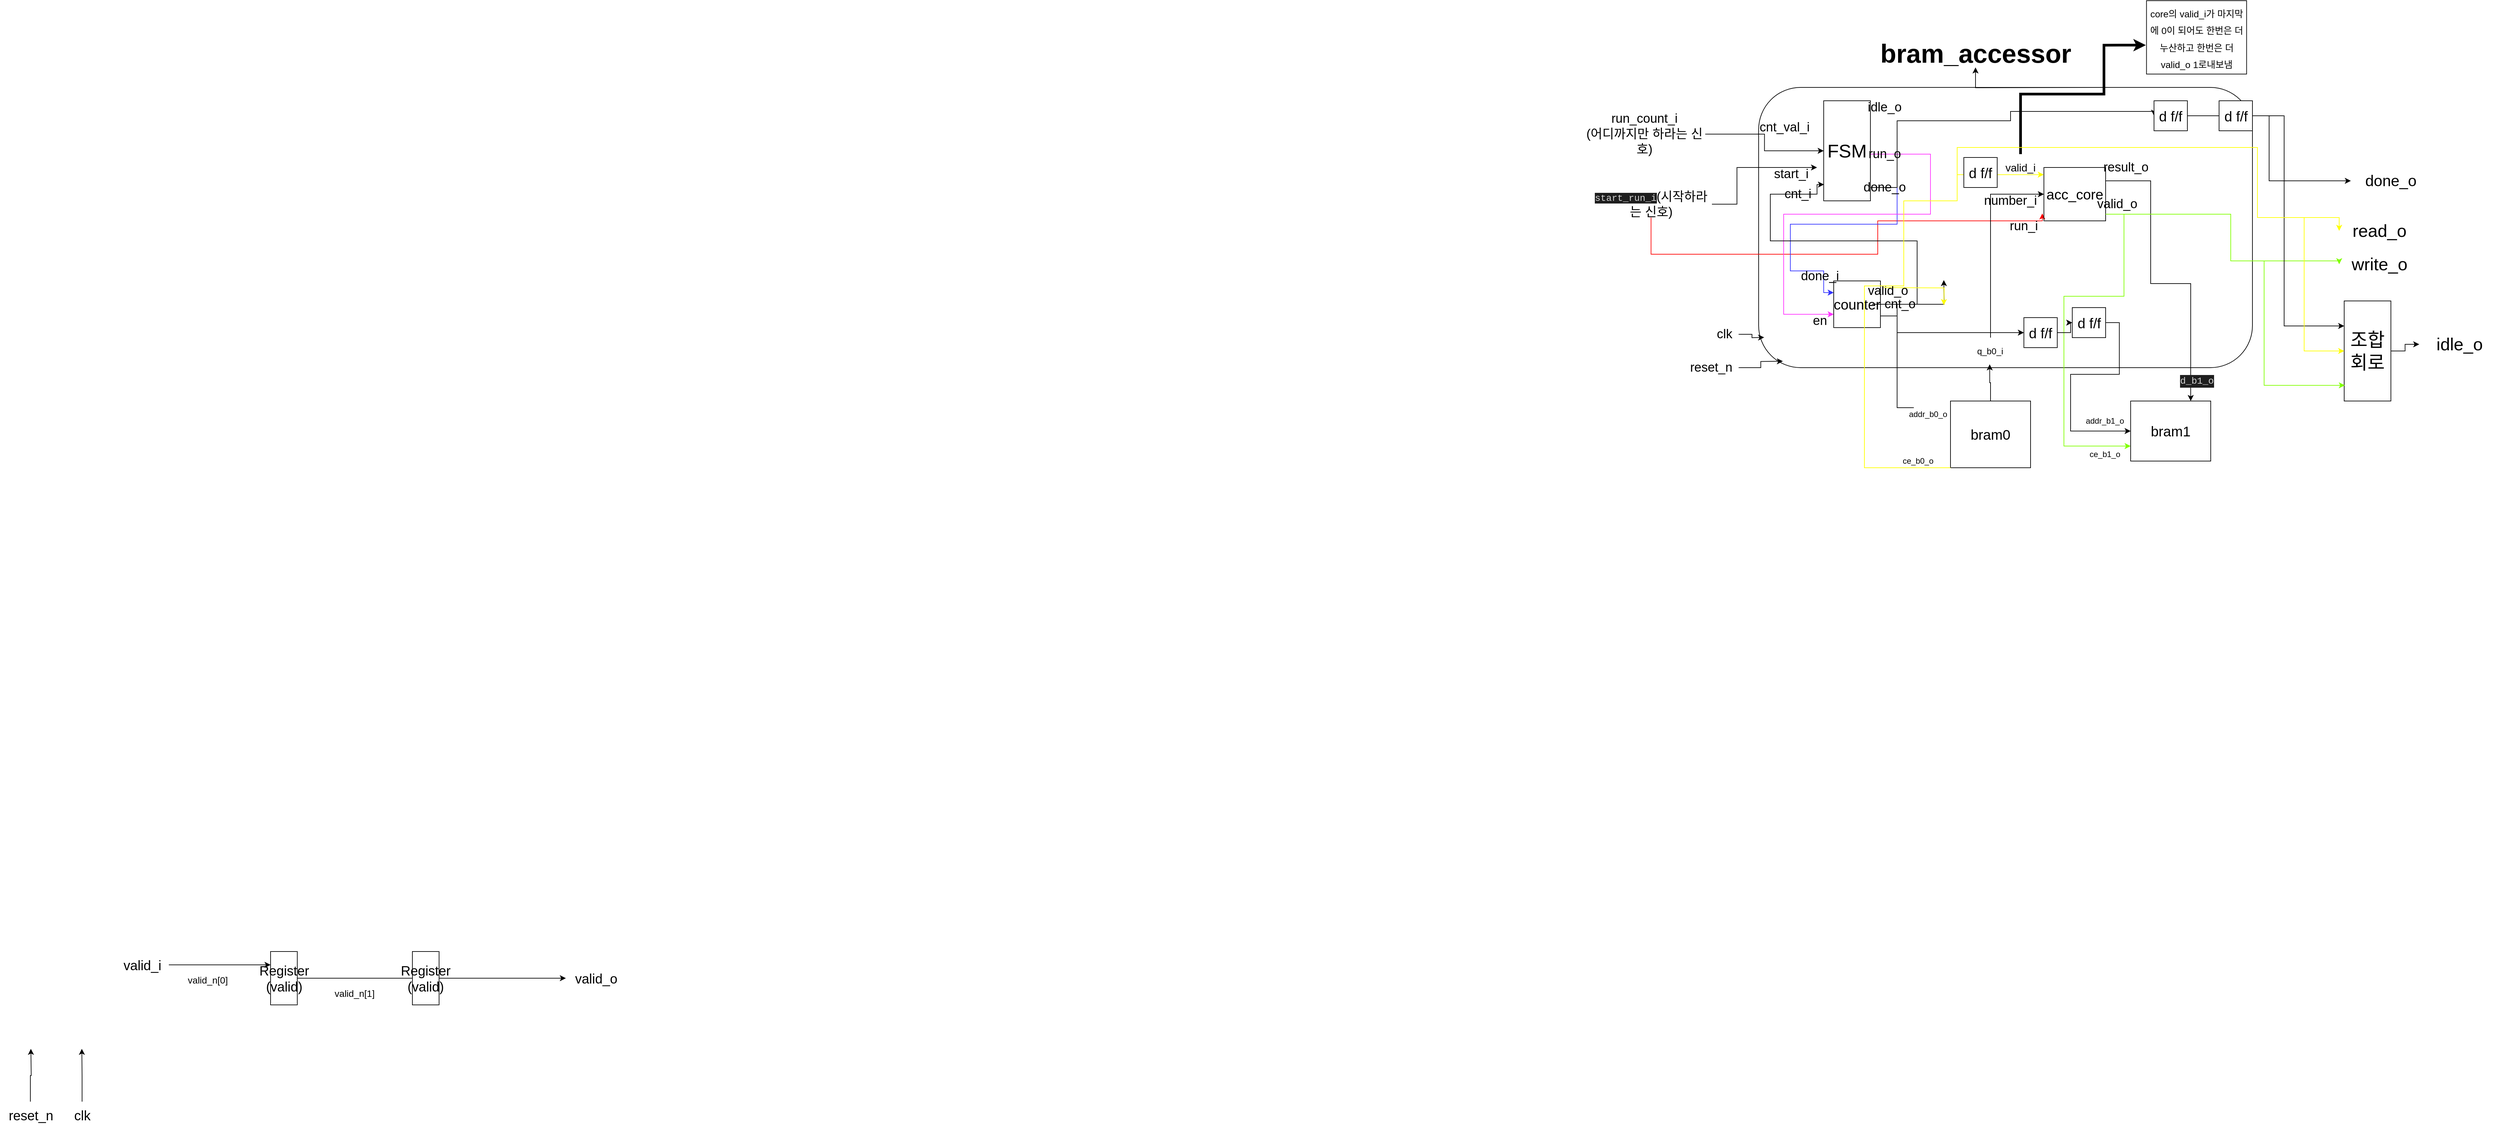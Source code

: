<mxfile version="20.2.7" type="device" pages="2"><diagram id="WZk8Jcch3z1OWZvkNp5Q" name="페이지-1"><mxGraphModel dx="1483" dy="781" grid="1" gridSize="10" guides="1" tooltips="1" connect="1" arrows="1" fold="1" page="0" pageScale="1" pageWidth="1169" pageHeight="1654" math="0" shadow="0"><root><mxCell id="0"/><mxCell id="1" parent="0"/><mxCell id="23MAhH0d0ivxnnn3EZe6-123" style="edgeStyle=orthogonalEdgeStyle;rounded=0;orthogonalLoop=1;jettySize=auto;html=1;fontSize=20;startArrow=none;" parent="1" source="23MAhH0d0ivxnnn3EZe6-148" target="23MAhH0d0ivxnnn3EZe6-133" edge="1"><mxGeometry relative="1" as="geometry"/></mxCell><mxCell id="23MAhH0d0ivxnnn3EZe6-124" value="Register&lt;br style=&quot;font-size: 20px;&quot;&gt;(valid)" style="rounded=0;whiteSpace=wrap;html=1;direction=south;fontSize=20;" parent="1" vertex="1"><mxGeometry x="512.5" y="1675" width="40" height="80" as="geometry"/></mxCell><mxCell id="23MAhH0d0ivxnnn3EZe6-130" style="edgeStyle=orthogonalEdgeStyle;rounded=0;orthogonalLoop=1;jettySize=auto;html=1;entryX=0.25;entryY=1;entryDx=0;entryDy=0;fontSize=14;" parent="1" source="23MAhH0d0ivxnnn3EZe6-132" target="23MAhH0d0ivxnnn3EZe6-124" edge="1"><mxGeometry relative="1" as="geometry"/></mxCell><mxCell id="23MAhH0d0ivxnnn3EZe6-132" value="valid_i" style="text;html=1;align=center;verticalAlign=middle;resizable=0;points=[];autosize=1;strokeColor=none;fillColor=none;fontSize=20;" parent="1" vertex="1"><mxGeometry x="280" y="1675" width="80" height="40" as="geometry"/></mxCell><mxCell id="23MAhH0d0ivxnnn3EZe6-133" value="valid_o" style="text;html=1;align=center;verticalAlign=middle;resizable=0;points=[];autosize=1;strokeColor=none;fillColor=none;fontSize=20;" parent="1" vertex="1"><mxGeometry x="955" y="1695" width="90" height="40" as="geometry"/></mxCell><mxCell id="23MAhH0d0ivxnnn3EZe6-134" style="edgeStyle=orthogonalEdgeStyle;rounded=0;orthogonalLoop=1;jettySize=auto;html=1;entryX=0.218;entryY=1.002;entryDx=0;entryDy=0;entryPerimeter=0;fontSize=20;" parent="1" source="23MAhH0d0ivxnnn3EZe6-135" edge="1"><mxGeometry relative="1" as="geometry"><mxPoint x="229.625" y="1820.82" as="targetPoint"/></mxGeometry></mxCell><mxCell id="23MAhH0d0ivxnnn3EZe6-135" value="clk" style="text;html=1;align=center;verticalAlign=middle;resizable=0;points=[];autosize=1;strokeColor=none;fillColor=none;fontSize=20;" parent="1" vertex="1"><mxGeometry x="205" y="1900" width="50" height="40" as="geometry"/></mxCell><mxCell id="23MAhH0d0ivxnnn3EZe6-136" style="edgeStyle=orthogonalEdgeStyle;rounded=0;orthogonalLoop=1;jettySize=auto;html=1;entryX=0.124;entryY=1.002;entryDx=0;entryDy=0;entryPerimeter=0;fontSize=20;" parent="1" source="23MAhH0d0ivxnnn3EZe6-137" edge="1"><mxGeometry relative="1" as="geometry"><mxPoint x="153.25" y="1820.82" as="targetPoint"/></mxGeometry></mxCell><mxCell id="23MAhH0d0ivxnnn3EZe6-137" value="reset_n" style="text;html=1;align=center;verticalAlign=middle;resizable=0;points=[];autosize=1;strokeColor=none;fillColor=none;fontSize=20;" parent="1" vertex="1"><mxGeometry x="107.5" y="1900" width="90" height="40" as="geometry"/></mxCell><mxCell id="23MAhH0d0ivxnnn3EZe6-142" value="&lt;span style=&quot;font-size: 14px;&quot;&gt;valid_n[1]&lt;/span&gt;" style="text;html=1;align=center;verticalAlign=middle;resizable=0;points=[];autosize=1;strokeColor=none;fillColor=none;fontSize=20;" parent="1" vertex="1"><mxGeometry x="597.5" y="1715" width="80" height="40" as="geometry"/></mxCell><mxCell id="23MAhH0d0ivxnnn3EZe6-143" value="&lt;span style=&quot;font-size: 14px;&quot;&gt;valid_n[0]&lt;/span&gt;" style="text;html=1;align=center;verticalAlign=middle;resizable=0;points=[];autosize=1;strokeColor=none;fillColor=none;fontSize=20;" parent="1" vertex="1"><mxGeometry x="377.5" y="1695" width="80" height="40" as="geometry"/></mxCell><mxCell id="23MAhH0d0ivxnnn3EZe6-148" value="Register&lt;br style=&quot;font-size: 20px;&quot;&gt;(valid)" style="rounded=0;whiteSpace=wrap;html=1;direction=south;fontSize=20;" parent="1" vertex="1"><mxGeometry x="725" y="1675" width="40" height="80" as="geometry"/></mxCell><mxCell id="23MAhH0d0ivxnnn3EZe6-149" value="" style="edgeStyle=orthogonalEdgeStyle;rounded=0;orthogonalLoop=1;jettySize=auto;html=1;fontSize=20;endArrow=none;" parent="1" source="23MAhH0d0ivxnnn3EZe6-124" target="23MAhH0d0ivxnnn3EZe6-148" edge="1"><mxGeometry relative="1" as="geometry"><mxPoint x="552.5" y="1715" as="sourcePoint"/><mxPoint x="1075" y="1715" as="targetPoint"/></mxGeometry></mxCell><mxCell id="GtlIHi7w4MvqBnRYXCnC-5" style="edgeStyle=orthogonalEdgeStyle;rounded=0;orthogonalLoop=1;jettySize=auto;html=1;entryX=0;entryY=0.25;entryDx=0;entryDy=0;fontSize=28;exitX=1;exitY=0.75;exitDx=0;exitDy=0;strokeColor=#3333FF;" parent="1" edge="1"><mxGeometry relative="1" as="geometry"><Array as="points"><mxPoint x="1640" y="520"/><mxPoint x="1680" y="520"/><mxPoint x="1680" y="575"/><mxPoint x="1520" y="575"/><mxPoint x="1520" y="645"/><mxPoint x="1570" y="645"/><mxPoint x="1570" y="678"/></Array><mxPoint x="1640" y="502.5" as="sourcePoint"/></mxGeometry></mxCell><mxCell id="GtlIHi7w4MvqBnRYXCnC-15" style="edgeStyle=orthogonalEdgeStyle;rounded=0;orthogonalLoop=1;jettySize=auto;html=1;fontSize=28;entryX=0.006;entryY=0.837;entryDx=0;entryDy=0;entryPerimeter=0;" parent="1" edge="1"><mxGeometry relative="1" as="geometry"><mxPoint x="1570.42" y="515.55" as="targetPoint"/><Array as="points"><mxPoint x="1710" y="695"/><mxPoint x="1710" y="600"/><mxPoint x="1490" y="600"/><mxPoint x="1490" y="530"/><mxPoint x="1560" y="530"/><mxPoint x="1560" y="516"/></Array></mxGeometry></mxCell><mxCell id="112RFMuJrkaV6e6cIji1-100" value="" style="rounded=1;whiteSpace=wrap;html=1;" parent="1" vertex="1"><mxGeometry x="2742.5" y="380" width="740" height="420" as="geometry"/></mxCell><mxCell id="112RFMuJrkaV6e6cIji1-101" value="&lt;font size=&quot;1&quot; style=&quot;&quot;&gt;&lt;b style=&quot;font-size: 39px;&quot;&gt;bram_accessor&lt;/b&gt;&lt;/font&gt;" style="rounded=0;whiteSpace=wrap;html=1;labelBackgroundColor=none;fillColor=none;strokeColor=none;" parent="1" vertex="1"><mxGeometry x="2932.5" y="310" width="270" height="40" as="geometry"/></mxCell><mxCell id="112RFMuJrkaV6e6cIji1-102" style="edgeStyle=orthogonalEdgeStyle;rounded=0;orthogonalLoop=1;jettySize=auto;html=1;entryX=0;entryY=0.5;entryDx=0;entryDy=0;fontSize=28;" parent="1" source="112RFMuJrkaV6e6cIji1-103" target="112RFMuJrkaV6e6cIji1-115" edge="1"><mxGeometry relative="1" as="geometry"/></mxCell><mxCell id="112RFMuJrkaV6e6cIji1-103" value="&lt;font style=&quot;font-size: 19px;&quot;&gt;run_count_i&lt;br&gt;(어디까지만 하라는 신호)&lt;br&gt;&lt;/font&gt;" style="rounded=0;whiteSpace=wrap;html=1;labelBackgroundColor=none;fillColor=none;strokeColor=none;" parent="1" vertex="1"><mxGeometry x="2480" y="430" width="182.5" height="40" as="geometry"/></mxCell><mxCell id="112RFMuJrkaV6e6cIji1-104" style="edgeStyle=orthogonalEdgeStyle;rounded=0;orthogonalLoop=1;jettySize=auto;html=1;fontSize=28;" parent="1" source="112RFMuJrkaV6e6cIji1-106" edge="1"><mxGeometry relative="1" as="geometry"><mxPoint x="2830" y="500" as="targetPoint"/><Array as="points"><mxPoint x="2710" y="555"/><mxPoint x="2710" y="500"/></Array></mxGeometry></mxCell><mxCell id="112RFMuJrkaV6e6cIji1-105" style="edgeStyle=orthogonalEdgeStyle;rounded=0;orthogonalLoop=1;jettySize=auto;html=1;fontSize=14;entryX=-0.026;entryY=0.861;entryDx=0;entryDy=0;entryPerimeter=0;strokeColor=#FF0000;" parent="1" source="112RFMuJrkaV6e6cIji1-106" target="112RFMuJrkaV6e6cIji1-126" edge="1"><mxGeometry relative="1" as="geometry"><mxPoint x="2660" y="670" as="targetPoint"/><Array as="points"><mxPoint x="2581" y="630"/><mxPoint x="2921" y="630"/><mxPoint x="2921" y="580"/><mxPoint x="3168" y="580"/></Array></mxGeometry></mxCell><mxCell id="112RFMuJrkaV6e6cIji1-106" value="&lt;font style=&quot;font-size: 19px;&quot;&gt;&lt;span style=&quot;background-color: rgb(30, 30, 30); color: rgb(212, 212, 212); font-family: Consolas, &amp;quot;Courier New&amp;quot;, monospace; font-size: 14px;&quot;&gt;start_run_i&lt;/span&gt;(시작하라는 신호)&lt;br&gt;&lt;/font&gt;" style="rounded=0;whiteSpace=wrap;html=1;labelBackgroundColor=none;fillColor=none;strokeColor=none;" parent="1" vertex="1"><mxGeometry x="2490" y="535" width="182.5" height="40" as="geometry"/></mxCell><mxCell id="112RFMuJrkaV6e6cIji1-107" style="edgeStyle=orthogonalEdgeStyle;rounded=0;orthogonalLoop=1;jettySize=auto;html=1;entryX=0.001;entryY=0.892;entryDx=0;entryDy=0;entryPerimeter=0;fontSize=15;" parent="1" source="112RFMuJrkaV6e6cIji1-108" edge="1"><mxGeometry relative="1" as="geometry"><mxPoint x="2750.74" y="754.64" as="targetPoint"/></mxGeometry></mxCell><mxCell id="112RFMuJrkaV6e6cIji1-108" value="&lt;font style=&quot;font-size: 19px;&quot;&gt;clk&lt;br&gt;&lt;/font&gt;" style="rounded=0;whiteSpace=wrap;html=1;labelBackgroundColor=none;fillColor=none;strokeColor=none;" parent="1" vertex="1"><mxGeometry x="2670" y="730" width="42.5" height="40" as="geometry"/></mxCell><mxCell id="112RFMuJrkaV6e6cIji1-109" style="edgeStyle=orthogonalEdgeStyle;rounded=0;orthogonalLoop=1;jettySize=auto;html=1;entryX=0.039;entryY=0.977;entryDx=0;entryDy=0;entryPerimeter=0;fontSize=15;" parent="1" source="112RFMuJrkaV6e6cIji1-110" edge="1"><mxGeometry relative="1" as="geometry"><mxPoint x="2778.86" y="790.34" as="targetPoint"/></mxGeometry></mxCell><mxCell id="112RFMuJrkaV6e6cIji1-110" value="&lt;font style=&quot;font-size: 19px;&quot;&gt;reset_n&lt;br&gt;&lt;/font&gt;" style="rounded=0;whiteSpace=wrap;html=1;labelBackgroundColor=none;fillColor=none;strokeColor=none;" parent="1" vertex="1"><mxGeometry x="2630" y="780" width="82.5" height="40" as="geometry"/></mxCell><mxCell id="112RFMuJrkaV6e6cIji1-111" style="edgeStyle=orthogonalEdgeStyle;rounded=0;orthogonalLoop=1;jettySize=auto;html=1;entryX=0;entryY=0.25;entryDx=0;entryDy=0;fontSize=28;exitX=1;exitY=0.75;exitDx=0;exitDy=0;strokeColor=#3333FF;" parent="1" source="112RFMuJrkaV6e6cIji1-115" target="112RFMuJrkaV6e6cIji1-119" edge="1"><mxGeometry relative="1" as="geometry"><Array as="points"><mxPoint x="2910" y="530"/><mxPoint x="2950" y="530"/><mxPoint x="2950" y="585"/><mxPoint x="2790" y="585"/><mxPoint x="2790" y="655"/><mxPoint x="2840" y="655"/><mxPoint x="2840" y="688"/></Array></mxGeometry></mxCell><mxCell id="112RFMuJrkaV6e6cIji1-112" style="edgeStyle=orthogonalEdgeStyle;rounded=0;orthogonalLoop=1;jettySize=auto;html=1;entryX=1;entryY=0.25;entryDx=0;entryDy=0;fontSize=28;exitX=0;exitY=0.5;exitDx=0;exitDy=0;strokeColor=#FF33FF;" parent="1" source="112RFMuJrkaV6e6cIji1-133" target="112RFMuJrkaV6e6cIji1-149" edge="1"><mxGeometry relative="1" as="geometry"><Array as="points"><mxPoint x="3000" y="480"/><mxPoint x="3000" y="570"/><mxPoint x="2780" y="570"/><mxPoint x="2780" y="720"/></Array></mxGeometry></mxCell><mxCell id="112RFMuJrkaV6e6cIji1-113" style="edgeStyle=orthogonalEdgeStyle;rounded=0;orthogonalLoop=1;jettySize=auto;html=1;entryX=-0.002;entryY=0.134;entryDx=0;entryDy=0;fontSize=14;strokeColor=#FFFF00;entryPerimeter=0;exitX=0;exitY=0.25;exitDx=0;exitDy=0;startArrow=none;" parent="1" source="112RFMuJrkaV6e6cIji1-172" target="112RFMuJrkaV6e6cIji1-126" edge="1"><mxGeometry relative="1" as="geometry"><Array as="points"><mxPoint x="2960" y="678"/><mxPoint x="2960" y="550"/><mxPoint x="3040" y="550"/><mxPoint x="3040" y="511"/></Array></mxGeometry></mxCell><mxCell id="112RFMuJrkaV6e6cIji1-115" value="&lt;font style=&quot;font-size: 28px;&quot;&gt;FSM&lt;/font&gt;" style="rounded=0;whiteSpace=wrap;html=1;" parent="1" vertex="1"><mxGeometry x="2840" y="400" width="70" height="150" as="geometry"/></mxCell><mxCell id="112RFMuJrkaV6e6cIji1-116" style="edgeStyle=orthogonalEdgeStyle;rounded=0;orthogonalLoop=1;jettySize=auto;html=1;fontSize=28;entryX=0.006;entryY=0.837;entryDx=0;entryDy=0;entryPerimeter=0;" parent="1" source="112RFMuJrkaV6e6cIji1-119" target="112RFMuJrkaV6e6cIji1-115" edge="1"><mxGeometry relative="1" as="geometry"><mxPoint x="2860" y="550" as="targetPoint"/><Array as="points"><mxPoint x="2980" y="705"/><mxPoint x="2980" y="610"/><mxPoint x="2760" y="610"/><mxPoint x="2760" y="540"/><mxPoint x="2830" y="540"/><mxPoint x="2830" y="526"/></Array></mxGeometry></mxCell><mxCell id="112RFMuJrkaV6e6cIji1-117" style="edgeStyle=orthogonalEdgeStyle;rounded=0;orthogonalLoop=1;jettySize=auto;html=1;entryX=0;entryY=0.25;entryDx=0;entryDy=0;fontSize=28;" parent="1" source="112RFMuJrkaV6e6cIji1-119" edge="1"><mxGeometry relative="1" as="geometry"><mxPoint x="3020" y="668.75" as="targetPoint"/></mxGeometry></mxCell><mxCell id="112RFMuJrkaV6e6cIji1-118" style="edgeStyle=orthogonalEdgeStyle;rounded=0;orthogonalLoop=1;jettySize=auto;html=1;entryX=0;entryY=0.5;entryDx=0;entryDy=0;fontSize=14;strokeColor=#000000;startArrow=none;exitX=1;exitY=0.75;exitDx=0;exitDy=0;" parent="1" source="112RFMuJrkaV6e6cIji1-119" target="-jPhKWUTMRAbTiZ31Kvd-1" edge="1"><mxGeometry relative="1" as="geometry"><Array as="points"><mxPoint x="2925" y="705"/><mxPoint x="2950" y="705"/><mxPoint x="2950" y="748"/></Array></mxGeometry></mxCell><mxCell id="112RFMuJrkaV6e6cIji1-119" value="counter" style="rounded=0;whiteSpace=wrap;html=1;labelBackgroundColor=none;fontSize=21;fillColor=none;" parent="1" vertex="1"><mxGeometry x="2855" y="670" width="70" height="70" as="geometry"/></mxCell><mxCell id="112RFMuJrkaV6e6cIji1-124" style="edgeStyle=orthogonalEdgeStyle;rounded=0;orthogonalLoop=1;jettySize=auto;html=1;entryX=0;entryY=0.75;entryDx=0;entryDy=0;fontSize=14;strokeColor=#80FF00;" parent="1" source="112RFMuJrkaV6e6cIji1-126" target="112RFMuJrkaV6e6cIji1-144" edge="1"><mxGeometry relative="1" as="geometry"><Array as="points"><mxPoint x="3290" y="570"/><mxPoint x="3290" y="693"/><mxPoint x="3200" y="693"/><mxPoint x="3200" y="917"/></Array><mxPoint x="3300" y="692.5" as="targetPoint"/></mxGeometry></mxCell><mxCell id="112RFMuJrkaV6e6cIji1-125" style="edgeStyle=orthogonalEdgeStyle;rounded=0;orthogonalLoop=1;jettySize=auto;html=1;entryX=0.75;entryY=0;entryDx=0;entryDy=0;fontSize=14;strokeColor=#000000;exitX=1;exitY=0.25;exitDx=0;exitDy=0;" parent="1" source="112RFMuJrkaV6e6cIji1-126" target="112RFMuJrkaV6e6cIji1-144" edge="1"><mxGeometry relative="1" as="geometry"><mxPoint x="3300" y="673.75" as="targetPoint"/><Array as="points"><mxPoint x="3330" y="520"/><mxPoint x="3330" y="674"/><mxPoint x="3390" y="674"/></Array></mxGeometry></mxCell><mxCell id="112RFMuJrkaV6e6cIji1-126" value="acc_core" style="rounded=0;whiteSpace=wrap;html=1;labelBackgroundColor=none;fontSize=21;fillColor=none;" parent="1" vertex="1"><mxGeometry x="3170" y="500" width="92.5" height="80" as="geometry"/></mxCell><mxCell id="112RFMuJrkaV6e6cIji1-130" value="&lt;font style=&quot;font-size: 19px;&quot;&gt;start_i&lt;br&gt;&lt;/font&gt;" style="rounded=0;whiteSpace=wrap;html=1;labelBackgroundColor=none;fillColor=none;strokeColor=none;" parent="1" vertex="1"><mxGeometry x="2770" y="490" width="42.5" height="40" as="geometry"/></mxCell><mxCell id="112RFMuJrkaV6e6cIji1-131" value="&lt;font style=&quot;font-size: 19px;&quot;&gt;cnt_val_i&lt;br&gt;&lt;/font&gt;" style="rounded=0;whiteSpace=wrap;html=1;labelBackgroundColor=none;fillColor=none;strokeColor=none;" parent="1" vertex="1"><mxGeometry x="2760" y="420" width="42.5" height="40" as="geometry"/></mxCell><mxCell id="112RFMuJrkaV6e6cIji1-132" style="edgeStyle=orthogonalEdgeStyle;rounded=0;orthogonalLoop=1;jettySize=auto;html=1;entryX=0;entryY=0.75;entryDx=0;entryDy=0;fontSize=28;strokeColor=#FFFF00;" parent="1" edge="1"><mxGeometry relative="1" as="geometry"><mxPoint x="2930" y="680" as="sourcePoint"/><mxPoint x="3020" y="706.25" as="targetPoint"/></mxGeometry></mxCell><mxCell id="112RFMuJrkaV6e6cIji1-133" value="&lt;font style=&quot;font-size: 19px;&quot;&gt;run_o&lt;br&gt;&lt;/font&gt;" style="rounded=0;whiteSpace=wrap;html=1;labelBackgroundColor=none;fillColor=none;strokeColor=none;" parent="1" vertex="1"><mxGeometry x="2910" y="460" width="42.5" height="40" as="geometry"/></mxCell><mxCell id="112RFMuJrkaV6e6cIji1-134" value="&lt;font style=&quot;font-size: 19px;&quot;&gt;done_o&lt;br&gt;&lt;/font&gt;" style="rounded=0;whiteSpace=wrap;html=1;labelBackgroundColor=none;fillColor=none;strokeColor=none;" parent="1" vertex="1"><mxGeometry x="2910" y="510" width="42.5" height="40" as="geometry"/></mxCell><mxCell id="112RFMuJrkaV6e6cIji1-135" value="&lt;font style=&quot;font-size: 19px;&quot;&gt;idle_o&lt;br&gt;&lt;/font&gt;" style="rounded=0;whiteSpace=wrap;html=1;labelBackgroundColor=none;fillColor=none;strokeColor=none;" parent="1" vertex="1"><mxGeometry x="2910" y="390" width="42.5" height="40" as="geometry"/></mxCell><mxCell id="112RFMuJrkaV6e6cIji1-136" value="&lt;font style=&quot;font-size: 19px;&quot;&gt;done_i&lt;br&gt;&lt;/font&gt;" style="rounded=0;whiteSpace=wrap;html=1;labelBackgroundColor=none;fillColor=none;strokeColor=none;" parent="1" vertex="1"><mxGeometry x="2812.5" y="642.5" width="42.5" height="40" as="geometry"/></mxCell><mxCell id="112RFMuJrkaV6e6cIji1-138" value="&lt;font style=&quot;font-size: 19px;&quot;&gt;cnt_i&lt;br&gt;&lt;/font&gt;" style="rounded=0;whiteSpace=wrap;html=1;labelBackgroundColor=none;fillColor=none;strokeColor=none;" parent="1" vertex="1"><mxGeometry x="2780" y="520" width="42.5" height="40" as="geometry"/></mxCell><mxCell id="-jPhKWUTMRAbTiZ31Kvd-34" style="edgeStyle=orthogonalEdgeStyle;rounded=0;orthogonalLoop=1;jettySize=auto;html=1;entryX=0.5;entryY=1;entryDx=0;entryDy=0;fontSize=14;strokeWidth=1;" edge="1" parent="1" source="112RFMuJrkaV6e6cIji1-141" target="112RFMuJrkaV6e6cIji1-159"><mxGeometry relative="1" as="geometry"/></mxCell><mxCell id="112RFMuJrkaV6e6cIji1-141" value="bram0" style="rounded=0;whiteSpace=wrap;html=1;labelBackgroundColor=none;fontSize=21;fillColor=none;" parent="1" vertex="1"><mxGeometry x="3030" y="850" width="120" height="100" as="geometry"/></mxCell><mxCell id="112RFMuJrkaV6e6cIji1-144" value="bram1" style="rounded=0;whiteSpace=wrap;html=1;labelBackgroundColor=none;fontSize=21;fillColor=none;" parent="1" vertex="1"><mxGeometry x="3300" y="850" width="120" height="90" as="geometry"/></mxCell><mxCell id="112RFMuJrkaV6e6cIji1-149" value="&lt;font style=&quot;font-size: 19px;&quot;&gt;en&lt;br&gt;&lt;/font&gt;" style="rounded=0;whiteSpace=wrap;html=1;labelBackgroundColor=none;fillColor=none;strokeColor=none;" parent="1" vertex="1"><mxGeometry x="2812.5" y="710" width="42.5" height="40" as="geometry"/></mxCell><mxCell id="112RFMuJrkaV6e6cIji1-156" value="&lt;font style=&quot;font-size: 19px;&quot;&gt;number_i&lt;br&gt;&lt;/font&gt;" style="rounded=0;whiteSpace=wrap;html=1;labelBackgroundColor=none;fillColor=none;strokeColor=none;" parent="1" vertex="1"><mxGeometry x="3110" y="530" width="20" height="40" as="geometry"/></mxCell><mxCell id="112RFMuJrkaV6e6cIji1-157" value="&lt;font style=&quot;font-size: 19px;&quot;&gt;run_i&lt;br&gt;&lt;/font&gt;" style="rounded=0;whiteSpace=wrap;html=1;labelBackgroundColor=none;fillColor=none;strokeColor=none;" parent="1" vertex="1"><mxGeometry x="3130" y="567.5" width="20" height="40" as="geometry"/></mxCell><mxCell id="-jPhKWUTMRAbTiZ31Kvd-32" style="edgeStyle=orthogonalEdgeStyle;rounded=0;orthogonalLoop=1;jettySize=auto;html=1;fontSize=16;strokeWidth=4;entryX=-0.007;entryY=0.606;entryDx=0;entryDy=0;entryPerimeter=0;" edge="1" parent="1" source="112RFMuJrkaV6e6cIji1-158" target="-jPhKWUTMRAbTiZ31Kvd-33"><mxGeometry relative="1" as="geometry"><mxPoint x="3270" y="320" as="targetPoint"/><Array as="points"><mxPoint x="3135" y="390"/><mxPoint x="3260" y="390"/><mxPoint x="3260" y="317"/></Array></mxGeometry></mxCell><mxCell id="112RFMuJrkaV6e6cIji1-158" value="&lt;font style=&quot;&quot;&gt;&lt;font style=&quot;font-size: 16px;&quot;&gt;valid_i&lt;/font&gt;&lt;br&gt;&lt;/font&gt;" style="rounded=0;whiteSpace=wrap;html=1;labelBackgroundColor=none;fillColor=none;strokeColor=none;" parent="1" vertex="1"><mxGeometry x="3125" y="480" width="20" height="40" as="geometry"/></mxCell><mxCell id="112RFMuJrkaV6e6cIji1-160" value="&lt;font style=&quot;font-size: 19px;&quot;&gt;valid_o&lt;br&gt;&lt;/font&gt;" style="rounded=0;whiteSpace=wrap;html=1;labelBackgroundColor=none;fillColor=none;strokeColor=none;" parent="1" vertex="1"><mxGeometry x="3270" y="535" width="20" height="40" as="geometry"/></mxCell><mxCell id="112RFMuJrkaV6e6cIji1-161" value="&lt;font style=&quot;font-size: 19px;&quot;&gt;result_o&lt;br&gt;&lt;/font&gt;" style="rounded=0;whiteSpace=wrap;html=1;labelBackgroundColor=none;fillColor=none;strokeColor=none;" parent="1" vertex="1"><mxGeometry x="3282.5" y="480" width="20" height="40" as="geometry"/></mxCell><mxCell id="-jPhKWUTMRAbTiZ31Kvd-11" style="edgeStyle=orthogonalEdgeStyle;rounded=0;orthogonalLoop=1;jettySize=auto;html=1;entryX=0;entryY=0.5;entryDx=0;entryDy=0;" edge="1" parent="1" source="112RFMuJrkaV6e6cIji1-163" target="112RFMuJrkaV6e6cIji1-144"><mxGeometry relative="1" as="geometry"><Array as="points"><mxPoint x="3283" y="733"/><mxPoint x="3283" y="810"/><mxPoint x="3210" y="810"/><mxPoint x="3210" y="895"/></Array></mxGeometry></mxCell><mxCell id="112RFMuJrkaV6e6cIji1-163" value="d f/f" style="rounded=0;whiteSpace=wrap;html=1;labelBackgroundColor=none;fontSize=21;fillColor=none;" parent="1" vertex="1"><mxGeometry x="3212.5" y="710" width="50" height="45" as="geometry"/></mxCell><mxCell id="112RFMuJrkaV6e6cIji1-167" value="&lt;font style=&quot;font-size: 26px;&quot;&gt;write_o&lt;/font&gt;" style="rounded=0;whiteSpace=wrap;html=1;labelBackgroundColor=none;fontSize=13;fillColor=none;strokeColor=none;" parent="1" vertex="1"><mxGeometry x="3612.5" y="615" width="120" height="60" as="geometry"/></mxCell><mxCell id="112RFMuJrkaV6e6cIji1-172" value="&lt;font style=&quot;font-size: 19px;&quot;&gt;valid_o&lt;br&gt;&lt;/font&gt;" style="rounded=0;whiteSpace=wrap;html=1;labelBackgroundColor=none;fillColor=none;strokeColor=none;" parent="1" vertex="1"><mxGeometry x="2921.25" y="670" width="31.25" height="30" as="geometry"/></mxCell><mxCell id="112RFMuJrkaV6e6cIji1-173" value="&lt;font style=&quot;&quot;&gt;&lt;font style=&quot;font-size: 12px;&quot;&gt;addr_b1_o&lt;/font&gt;&lt;br&gt;&lt;/font&gt;" style="rounded=0;whiteSpace=wrap;html=1;labelBackgroundColor=none;fillColor=none;strokeColor=none;" parent="1" vertex="1"><mxGeometry x="3240" y="860" width="42.5" height="40" as="geometry"/></mxCell><mxCell id="112RFMuJrkaV6e6cIji1-174" value="&lt;font style=&quot;&quot;&gt;&lt;font style=&quot;font-size: 12px;&quot;&gt;ce_b1_o&lt;/font&gt;&lt;br&gt;&lt;/font&gt;" style="rounded=0;whiteSpace=wrap;html=1;labelBackgroundColor=none;fillColor=none;strokeColor=none;" parent="1" vertex="1"><mxGeometry x="3240" y="910" width="42.5" height="40" as="geometry"/></mxCell><mxCell id="112RFMuJrkaV6e6cIji1-175" value="&lt;font style=&quot;font-size: 19px;&quot;&gt;&lt;div style=&quot;color: rgb(212, 212, 212); background-color: rgb(30, 30, 30); font-family: Consolas, &amp;quot;Courier New&amp;quot;, monospace; font-size: 14px; line-height: 19px;&quot;&gt;d_b1_o&lt;/div&gt;&lt;/font&gt;" style="rounded=0;whiteSpace=wrap;html=1;labelBackgroundColor=none;fillColor=none;strokeColor=none;" parent="1" vertex="1"><mxGeometry x="3377.5" y="800" width="42.5" height="40" as="geometry"/></mxCell><mxCell id="112RFMuJrkaV6e6cIji1-176" value="&lt;span style=&quot;font-size: 26px;&quot;&gt;read_o&lt;/span&gt;" style="rounded=0;whiteSpace=wrap;html=1;labelBackgroundColor=none;fontSize=13;fillColor=none;strokeColor=none;" parent="1" vertex="1"><mxGeometry x="3612.5" y="565" width="120" height="60" as="geometry"/></mxCell><mxCell id="112RFMuJrkaV6e6cIji1-180" style="edgeStyle=orthogonalEdgeStyle;rounded=0;orthogonalLoop=1;jettySize=auto;html=1;entryX=0;entryY=0.5;entryDx=0;entryDy=0;fontSize=14;strokeColor=#FFFF00;exitX=0;exitY=0.25;exitDx=0;exitDy=0;startArrow=none;" parent="1" source="112RFMuJrkaV6e6cIji1-172" target="112RFMuJrkaV6e6cIji1-176" edge="1"><mxGeometry relative="1" as="geometry"><Array as="points"><mxPoint x="2960" y="678"/><mxPoint x="2960" y="550"/><mxPoint x="3040" y="550"/><mxPoint x="3040" y="470"/><mxPoint x="3490" y="470"/><mxPoint x="3490" y="575"/><mxPoint x="3613" y="575"/></Array></mxGeometry></mxCell><mxCell id="112RFMuJrkaV6e6cIji1-181" style="edgeStyle=orthogonalEdgeStyle;rounded=0;orthogonalLoop=1;jettySize=auto;html=1;entryX=0;entryY=0.5;entryDx=0;entryDy=0;fontSize=14;strokeColor=#80FF00;" parent="1" source="112RFMuJrkaV6e6cIji1-126" target="112RFMuJrkaV6e6cIji1-167" edge="1"><mxGeometry relative="1" as="geometry"><Array as="points"><mxPoint x="3450" y="570"/><mxPoint x="3450" y="640"/><mxPoint x="3613" y="640"/></Array></mxGeometry></mxCell><mxCell id="112RFMuJrkaV6e6cIji1-182" value="&lt;font style=&quot;font-size: 26px;&quot;&gt;idle_o&lt;/font&gt;" style="rounded=0;whiteSpace=wrap;html=1;labelBackgroundColor=none;fontSize=13;fillColor=none;strokeColor=none;" parent="1" vertex="1"><mxGeometry x="3732.5" y="735" width="120" height="60" as="geometry"/></mxCell><mxCell id="112RFMuJrkaV6e6cIji1-184" value="&lt;font style=&quot;font-size: 23px;&quot;&gt;done_o&lt;/font&gt;" style="rounded=0;whiteSpace=wrap;html=1;labelBackgroundColor=none;fontSize=13;fillColor=none;strokeColor=none;" parent="1" vertex="1"><mxGeometry x="3630" y="490" width="120" height="60" as="geometry"/></mxCell><mxCell id="112RFMuJrkaV6e6cIji1-185" style="edgeStyle=orthogonalEdgeStyle;rounded=0;orthogonalLoop=1;jettySize=auto;html=1;entryX=0;entryY=0.5;entryDx=0;entryDy=0;fontSize=14;strokeColor=#000000;exitX=1;exitY=0.5;exitDx=0;exitDy=0;" parent="1" source="-jPhKWUTMRAbTiZ31Kvd-22" target="112RFMuJrkaV6e6cIji1-184" edge="1"><mxGeometry relative="1" as="geometry"><mxPoint x="3459.8" y="423.61" as="sourcePoint"/></mxGeometry></mxCell><mxCell id="112RFMuJrkaV6e6cIji1-192" style="edgeStyle=orthogonalEdgeStyle;rounded=0;orthogonalLoop=1;jettySize=auto;html=1;entryX=0;entryY=0.5;entryDx=0;entryDy=0;fontSize=28;exitX=1;exitY=0.75;exitDx=0;exitDy=0;" parent="1" source="112RFMuJrkaV6e6cIji1-115" target="-jPhKWUTMRAbTiZ31Kvd-22" edge="1"><mxGeometry relative="1" as="geometry"><Array as="points"><mxPoint x="2910" y="530"/><mxPoint x="2950" y="530"/><mxPoint x="2950" y="430"/><mxPoint x="3120" y="430"/><mxPoint x="3120" y="416"/><mxPoint x="3335" y="416"/></Array><mxPoint x="3404.05" y="416.17" as="targetPoint"/></mxGeometry></mxCell><mxCell id="4KiB6Vtu8iMDNjj_6XLn-1" value="" style="edgeStyle=orthogonalEdgeStyle;rounded=0;orthogonalLoop=1;jettySize=auto;html=1;" parent="1" target="112RFMuJrkaV6e6cIji1-101" edge="1"><mxGeometry relative="1" as="geometry"><mxPoint x="3270" y="380.0" as="sourcePoint"/></mxGeometry></mxCell><mxCell id="-jPhKWUTMRAbTiZ31Kvd-15" style="edgeStyle=orthogonalEdgeStyle;rounded=0;orthogonalLoop=1;jettySize=auto;html=1;entryX=0;entryY=0.5;entryDx=0;entryDy=0;" edge="1" parent="1" source="112RFMuJrkaV6e6cIji1-159" target="112RFMuJrkaV6e6cIji1-126"><mxGeometry relative="1" as="geometry"><Array as="points"><mxPoint x="3090" y="540"/></Array></mxGeometry></mxCell><mxCell id="112RFMuJrkaV6e6cIji1-159" value="&lt;font style=&quot;&quot;&gt;&lt;font style=&quot;font-size: 13px;&quot;&gt;q_b0_i&lt;/font&gt;&lt;br&gt;&lt;/font&gt;" style="rounded=0;whiteSpace=wrap;html=1;labelBackgroundColor=none;fillColor=none;strokeColor=none;" parent="1" vertex="1"><mxGeometry x="3067.5" y="755" width="42.5" height="40" as="geometry"/></mxCell><mxCell id="-jPhKWUTMRAbTiZ31Kvd-3" style="edgeStyle=orthogonalEdgeStyle;rounded=0;orthogonalLoop=1;jettySize=auto;html=1;entryX=0;entryY=0.5;entryDx=0;entryDy=0;" edge="1" parent="1" source="-jPhKWUTMRAbTiZ31Kvd-1" target="112RFMuJrkaV6e6cIji1-163"><mxGeometry relative="1" as="geometry"/></mxCell><mxCell id="-jPhKWUTMRAbTiZ31Kvd-1" value="d f/f" style="rounded=0;whiteSpace=wrap;html=1;labelBackgroundColor=none;fontSize=21;fillColor=none;" vertex="1" parent="1"><mxGeometry x="3140" y="725" width="50" height="45" as="geometry"/></mxCell><mxCell id="112RFMuJrkaV6e6cIji1-137" value="&lt;font style=&quot;font-size: 19px;&quot;&gt;cnt_o&lt;br&gt;&lt;/font&gt;" style="rounded=0;whiteSpace=wrap;html=1;labelBackgroundColor=none;fillColor=none;strokeColor=none;" parent="1" vertex="1"><mxGeometry x="2932.5" y="685" width="42.5" height="40" as="geometry"/></mxCell><mxCell id="-jPhKWUTMRAbTiZ31Kvd-4" value="" style="edgeStyle=orthogonalEdgeStyle;rounded=0;orthogonalLoop=1;jettySize=auto;html=1;entryX=0;entryY=0.5;entryDx=0;entryDy=0;fontSize=14;strokeColor=#000000;endArrow=none;" edge="1" parent="1" source="112RFMuJrkaV6e6cIji1-119" target="112RFMuJrkaV6e6cIji1-137"><mxGeometry relative="1" as="geometry"><Array as="points"/><mxPoint x="2925" y="705.0" as="sourcePoint"/><mxPoint x="3140" y="747.5" as="targetPoint"/></mxGeometry></mxCell><mxCell id="112RFMuJrkaV6e6cIji1-151" value="&lt;font style=&quot;&quot;&gt;&lt;font style=&quot;font-size: 12px;&quot;&gt;ce_b0_o&lt;/font&gt;&lt;br&gt;&lt;/font&gt;" style="rounded=0;whiteSpace=wrap;html=1;labelBackgroundColor=none;fillColor=none;strokeColor=none;" parent="1" vertex="1"><mxGeometry x="2960" y="920" width="42.5" height="40" as="geometry"/></mxCell><mxCell id="-jPhKWUTMRAbTiZ31Kvd-6" value="" style="edgeStyle=orthogonalEdgeStyle;rounded=0;orthogonalLoop=1;jettySize=auto;html=1;entryX=0;entryY=1;entryDx=0;entryDy=0;fontSize=14;strokeColor=#FFFF00;exitX=0;exitY=0.25;exitDx=0;exitDy=0;startArrow=none;endArrow=none;" edge="1" parent="1" source="112RFMuJrkaV6e6cIji1-172" target="112RFMuJrkaV6e6cIji1-141"><mxGeometry relative="1" as="geometry"><Array as="points"><mxPoint x="2901" y="678"/><mxPoint x="2901" y="950"/></Array><mxPoint x="2921.25" y="677.5" as="sourcePoint"/><mxPoint x="3030" y="900.0" as="targetPoint"/></mxGeometry></mxCell><mxCell id="112RFMuJrkaV6e6cIji1-150" value="&lt;font style=&quot;&quot;&gt;&lt;font style=&quot;font-size: 12px;&quot;&gt;addr_b0_o&lt;/font&gt;&lt;br&gt;&lt;/font&gt;" style="rounded=0;whiteSpace=wrap;html=1;labelBackgroundColor=none;fillColor=none;strokeColor=none;" parent="1" vertex="1"><mxGeometry x="2975" y="850" width="42.5" height="40" as="geometry"/></mxCell><mxCell id="-jPhKWUTMRAbTiZ31Kvd-8" value="" style="edgeStyle=orthogonalEdgeStyle;rounded=0;orthogonalLoop=1;jettySize=auto;html=1;entryX=0;entryY=0.25;entryDx=0;entryDy=0;fontSize=14;strokeColor=#000000;startArrow=none;exitX=1;exitY=0.75;exitDx=0;exitDy=0;endArrow=none;" edge="1" parent="1" source="112RFMuJrkaV6e6cIji1-119" target="112RFMuJrkaV6e6cIji1-150"><mxGeometry relative="1" as="geometry"><Array as="points"/><mxPoint x="2925" y="722.5" as="sourcePoint"/><mxPoint x="3030" y="875.0" as="targetPoint"/></mxGeometry></mxCell><mxCell id="-jPhKWUTMRAbTiZ31Kvd-18" value="d f/f" style="rounded=0;whiteSpace=wrap;html=1;labelBackgroundColor=none;fontSize=21;" vertex="1" parent="1"><mxGeometry x="3050" y="485" width="50" height="45" as="geometry"/></mxCell><mxCell id="-jPhKWUTMRAbTiZ31Kvd-22" value="d f/f" style="rounded=0;whiteSpace=wrap;html=1;labelBackgroundColor=none;fontSize=21;" vertex="1" parent="1"><mxGeometry x="3335" y="400" width="50" height="45" as="geometry"/></mxCell><mxCell id="-jPhKWUTMRAbTiZ31Kvd-31" style="edgeStyle=orthogonalEdgeStyle;rounded=0;orthogonalLoop=1;jettySize=auto;html=1;fontSize=16;" edge="1" parent="1" source="-jPhKWUTMRAbTiZ31Kvd-24" target="112RFMuJrkaV6e6cIji1-182"><mxGeometry relative="1" as="geometry"/></mxCell><mxCell id="-jPhKWUTMRAbTiZ31Kvd-24" value="&lt;span style=&quot;font-size: 28px;&quot;&gt;조합회로&lt;/span&gt;" style="rounded=0;whiteSpace=wrap;html=1;" vertex="1" parent="1"><mxGeometry x="3620" y="700" width="70" height="150" as="geometry"/></mxCell><mxCell id="-jPhKWUTMRAbTiZ31Kvd-25" style="edgeStyle=orthogonalEdgeStyle;rounded=0;orthogonalLoop=1;jettySize=auto;html=1;entryX=0;entryY=0.25;entryDx=0;entryDy=0;fontSize=14;strokeColor=#000000;exitX=1;exitY=0.5;exitDx=0;exitDy=0;startArrow=none;" edge="1" parent="1" source="-jPhKWUTMRAbTiZ31Kvd-23" target="-jPhKWUTMRAbTiZ31Kvd-24"><mxGeometry relative="1" as="geometry"><mxPoint x="3459.8" y="423.61" as="sourcePoint"/><Array as="points"><mxPoint x="3530" y="423"/><mxPoint x="3530" y="738"/></Array></mxGeometry></mxCell><mxCell id="-jPhKWUTMRAbTiZ31Kvd-23" value="d f/f" style="rounded=0;whiteSpace=wrap;html=1;labelBackgroundColor=none;fontSize=21;" vertex="1" parent="1"><mxGeometry x="3432.5" y="400" width="50" height="45" as="geometry"/></mxCell><mxCell id="-jPhKWUTMRAbTiZ31Kvd-29" style="edgeStyle=orthogonalEdgeStyle;rounded=0;orthogonalLoop=1;jettySize=auto;html=1;entryX=0;entryY=0.5;entryDx=0;entryDy=0;fontSize=14;strokeColor=#FFFF00;exitX=0;exitY=0.25;exitDx=0;exitDy=0;startArrow=none;" edge="1" parent="1" source="112RFMuJrkaV6e6cIji1-172" target="-jPhKWUTMRAbTiZ31Kvd-24"><mxGeometry relative="1" as="geometry"><Array as="points"><mxPoint x="2960" y="678"/><mxPoint x="2960" y="550"/><mxPoint x="3040" y="550"/><mxPoint x="3040" y="470"/><mxPoint x="3490" y="470"/><mxPoint x="3490" y="575"/><mxPoint x="3560" y="575"/><mxPoint x="3560" y="775"/></Array></mxGeometry></mxCell><mxCell id="-jPhKWUTMRAbTiZ31Kvd-30" style="edgeStyle=orthogonalEdgeStyle;rounded=0;orthogonalLoop=1;jettySize=auto;html=1;entryX=0.014;entryY=0.843;entryDx=0;entryDy=0;fontSize=14;strokeColor=#80FF00;entryPerimeter=0;" edge="1" parent="1" source="112RFMuJrkaV6e6cIji1-126" target="-jPhKWUTMRAbTiZ31Kvd-24"><mxGeometry relative="1" as="geometry"><Array as="points"><mxPoint x="3450" y="570"/><mxPoint x="3450" y="640"/><mxPoint x="3500" y="640"/><mxPoint x="3500" y="827"/></Array></mxGeometry></mxCell><mxCell id="-jPhKWUTMRAbTiZ31Kvd-33" value="&lt;font style=&quot;font-size: 14px;&quot;&gt;core의 valid_i가 마지막에 0이 되어도 한번은 더 누산하고 한번은 더 valid_o 1로내보냄&lt;/font&gt;" style="rounded=0;whiteSpace=wrap;html=1;labelBackgroundColor=none;fontSize=21;fillColor=none;" vertex="1" parent="1"><mxGeometry x="3323.75" y="250" width="150" height="110" as="geometry"/></mxCell></root></mxGraphModel></diagram><diagram id="e7ZvxKvx4jM-Uwcdqb5x" name="페이지-2"><mxGraphModel dx="1865" dy="547" grid="1" gridSize="10" guides="1" tooltips="1" connect="1" arrows="1" fold="1" page="1" pageScale="1" pageWidth="827" pageHeight="1169" math="0" shadow="0"><root><mxCell id="0"/><mxCell id="1" parent="0"/><mxCell id="BBd4YZ8wbQG3J-yXImED-1" value="" style="rounded=1;whiteSpace=wrap;html=1;" parent="1" vertex="1"><mxGeometry x="160" y="370" width="740" height="420" as="geometry"/></mxCell><mxCell id="BBd4YZ8wbQG3J-yXImED-2" value="&lt;font style=&quot;font-size: 27px;&quot;&gt;&lt;b&gt;bram_accessor&lt;/b&gt;&lt;/font&gt;" style="rounded=0;whiteSpace=wrap;html=1;labelBackgroundColor=none;fillColor=none;strokeColor=none;" parent="1" vertex="1"><mxGeometry x="350" y="300" width="270" height="40" as="geometry"/></mxCell><mxCell id="BBd4YZ8wbQG3J-yXImED-3" style="edgeStyle=orthogonalEdgeStyle;rounded=0;orthogonalLoop=1;jettySize=auto;html=1;entryX=0;entryY=0.5;entryDx=0;entryDy=0;fontSize=16;exitX=1;exitY=0.5;exitDx=0;exitDy=0;" parent="1" edge="1"><mxGeometry relative="1" as="geometry"><mxPoint x="350" y="515" as="sourcePoint"/></mxGeometry></mxCell><mxCell id="mlC0UgivDxcZTdpYFeqA-10" style="edgeStyle=orthogonalEdgeStyle;rounded=0;orthogonalLoop=1;jettySize=auto;html=1;entryX=0;entryY=0.25;entryDx=0;entryDy=0;fontSize=30;" parent="1" source="BBd4YZ8wbQG3J-yXImED-10" target="BBd4YZ8wbQG3J-yXImED-27" edge="1"><mxGeometry relative="1" as="geometry"/></mxCell><mxCell id="BBd4YZ8wbQG3J-yXImED-10" value="&lt;font style=&quot;font-size: 19px;&quot;&gt;run_i&lt;br&gt;(시작하라는 신호)&lt;br&gt;&lt;/font&gt;" style="rounded=0;whiteSpace=wrap;html=1;labelBackgroundColor=none;fillColor=none;strokeColor=none;" parent="1" vertex="1"><mxGeometry x="-62.5" y="410" width="182.5" height="40" as="geometry"/></mxCell><mxCell id="mlC0UgivDxcZTdpYFeqA-9" style="edgeStyle=orthogonalEdgeStyle;rounded=0;orthogonalLoop=1;jettySize=auto;html=1;entryX=0;entryY=0.5;entryDx=0;entryDy=0;fontSize=30;" parent="1" source="BBd4YZ8wbQG3J-yXImED-12" target="BBd4YZ8wbQG3J-yXImED-27" edge="1"><mxGeometry relative="1" as="geometry"/></mxCell><mxCell id="BBd4YZ8wbQG3J-yXImED-12" value="&lt;font style=&quot;font-size: 19px;&quot;&gt;run_count_i&lt;br&gt;(어디까지만 하라는 신호)&lt;br&gt;&lt;/font&gt;" style="rounded=0;whiteSpace=wrap;html=1;labelBackgroundColor=none;fillColor=none;strokeColor=none;" parent="1" vertex="1"><mxGeometry x="-60" y="500" width="182.5" height="40" as="geometry"/></mxCell><mxCell id="BBd4YZ8wbQG3J-yXImED-21" style="edgeStyle=orthogonalEdgeStyle;rounded=0;orthogonalLoop=1;jettySize=auto;html=1;entryX=0.001;entryY=0.892;entryDx=0;entryDy=0;entryPerimeter=0;fontSize=15;" parent="1" source="BBd4YZ8wbQG3J-yXImED-22" target="BBd4YZ8wbQG3J-yXImED-1" edge="1"><mxGeometry relative="1" as="geometry"/></mxCell><mxCell id="BBd4YZ8wbQG3J-yXImED-22" value="&lt;font style=&quot;font-size: 19px;&quot;&gt;clk&lt;br&gt;&lt;/font&gt;" style="rounded=0;whiteSpace=wrap;html=1;labelBackgroundColor=none;fillColor=none;strokeColor=none;" parent="1" vertex="1"><mxGeometry x="80" y="720" width="42.5" height="40" as="geometry"/></mxCell><mxCell id="BBd4YZ8wbQG3J-yXImED-23" style="edgeStyle=orthogonalEdgeStyle;rounded=0;orthogonalLoop=1;jettySize=auto;html=1;entryX=0.039;entryY=0.977;entryDx=0;entryDy=0;entryPerimeter=0;fontSize=15;" parent="1" source="BBd4YZ8wbQG3J-yXImED-24" target="BBd4YZ8wbQG3J-yXImED-1" edge="1"><mxGeometry relative="1" as="geometry"/></mxCell><mxCell id="BBd4YZ8wbQG3J-yXImED-24" value="&lt;font style=&quot;font-size: 19px;&quot;&gt;reset_n&lt;br&gt;&lt;/font&gt;" style="rounded=0;whiteSpace=wrap;html=1;labelBackgroundColor=none;fillColor=none;strokeColor=none;" parent="1" vertex="1"><mxGeometry x="40" y="770" width="82.5" height="40" as="geometry"/></mxCell><mxCell id="BBd4YZ8wbQG3J-yXImED-27" value="&lt;font style=&quot;font-size: 20px;&quot;&gt;counter_top&lt;/font&gt;" style="rounded=1;whiteSpace=wrap;html=1;labelBackgroundColor=none;fontSize=15;fillColor=none;" parent="1" vertex="1"><mxGeometry x="220" y="410" width="160" height="210" as="geometry"/></mxCell><mxCell id="BBd4YZ8wbQG3J-yXImED-33" style="edgeStyle=orthogonalEdgeStyle;rounded=0;orthogonalLoop=1;jettySize=auto;html=1;fontSize=20;" parent="1" source="BBd4YZ8wbQG3J-yXImED-28" edge="1"><mxGeometry relative="1" as="geometry"><mxPoint x="-30" y="670" as="targetPoint"/></mxGeometry></mxCell><mxCell id="BBd4YZ8wbQG3J-yXImED-28" value="&lt;span style=&quot;font-size: 20px;&quot;&gt;bram0&lt;/span&gt;" style="rounded=1;whiteSpace=wrap;html=1;labelBackgroundColor=none;fontSize=15;fillColor=none;" parent="1" vertex="1"><mxGeometry x="-240" y="605" width="120" height="155" as="geometry"/></mxCell><mxCell id="BBd4YZ8wbQG3J-yXImED-29" value="&lt;span style=&quot;font-size: 20px;&quot;&gt;bram1&lt;/span&gt;" style="rounded=1;whiteSpace=wrap;html=1;labelBackgroundColor=none;fontSize=15;fillColor=none;" parent="1" vertex="1"><mxGeometry x="1140" y="522.5" width="80" height="115" as="geometry"/></mxCell><mxCell id="BBd4YZ8wbQG3J-yXImED-30" value="" style="shape=flexArrow;endArrow=classic;html=1;rounded=0;fontSize=20;endWidth=27.143;endSize=7.1;fillColor=#1ba1e2;strokeColor=#006EAF;" parent="1" edge="1"><mxGeometry width="50" height="50" relative="1" as="geometry"><mxPoint x="-37.5" y="470" as="sourcePoint"/><mxPoint x="143" y="470" as="targetPoint"/><Array as="points"/></mxGeometry></mxCell><mxCell id="BBd4YZ8wbQG3J-yXImED-32" value="" style="shape=flexArrow;endArrow=classic;html=1;rounded=0;fontSize=20;endWidth=27.143;endSize=7.1;fillColor=#1ba1e2;strokeColor=#006EAF;" parent="1" edge="1"><mxGeometry width="50" height="50" relative="1" as="geometry"><mxPoint x="-37.5" y="570" as="sourcePoint"/><mxPoint x="143" y="570" as="targetPoint"/><Array as="points"/></mxGeometry></mxCell><mxCell id="mlC0UgivDxcZTdpYFeqA-11" style="edgeStyle=orthogonalEdgeStyle;rounded=0;orthogonalLoop=1;jettySize=auto;html=1;entryX=-0.022;entryY=0.867;entryDx=0;entryDy=0;entryPerimeter=0;fontSize=30;" parent="1" source="BBd4YZ8wbQG3J-yXImED-35" target="mlC0UgivDxcZTdpYFeqA-1" edge="1"><mxGeometry relative="1" as="geometry"/></mxCell><mxCell id="BBd4YZ8wbQG3J-yXImED-35" value="&lt;font style=&quot;font-size: 19px;&quot;&gt;q_b0_i&lt;br&gt;&lt;/font&gt;" style="rounded=0;whiteSpace=wrap;html=1;labelBackgroundColor=none;fillColor=none;strokeColor=none;" parent="1" vertex="1"><mxGeometry x="-60" y="620" width="190" height="40" as="geometry"/></mxCell><mxCell id="BBd4YZ8wbQG3J-yXImED-36" value="" style="shape=flexArrow;endArrow=classic;html=1;rounded=0;fontSize=20;endWidth=27.143;endSize=7.1;fillColor=#1ba1e2;strokeColor=#006EAF;" parent="1" edge="1"><mxGeometry width="50" height="50" relative="1" as="geometry"><mxPoint x="-37.5" y="670" as="sourcePoint"/><mxPoint x="140" y="670" as="targetPoint"/><Array as="points"/></mxGeometry></mxCell><mxCell id="mlC0UgivDxcZTdpYFeqA-1" value="&lt;span style=&quot;font-size: 21px; background-color: rgb(255, 255, 255);&quot;&gt;acc_core&lt;/span&gt;" style="rounded=1;whiteSpace=wrap;html=1;labelBackgroundColor=none;fontSize=15;fillColor=none;" parent="1" vertex="1"><mxGeometry x="440" y="405" width="170" height="315" as="geometry"/></mxCell><mxCell id="mlC0UgivDxcZTdpYFeqA-2" value="&lt;font style=&quot;font-size: 19px;&quot;&gt;idle_o&lt;br&gt;write_o&lt;br&gt;read_o&lt;br&gt;done_o&lt;br&gt;&lt;/font&gt;" style="rounded=0;whiteSpace=wrap;html=1;labelBackgroundColor=none;fillColor=none;strokeColor=none;" parent="1" vertex="1"><mxGeometry x="930" y="400" width="182.5" height="40" as="geometry"/></mxCell><mxCell id="mlC0UgivDxcZTdpYFeqA-3" value="&lt;font style=&quot;font-size: 19px;&quot;&gt;addr_b1_o&lt;br&gt;ce_b1_o&lt;br&gt;we_b1_o&lt;br&gt;d_b1_o&lt;br&gt;&lt;/font&gt;" style="rounded=0;whiteSpace=wrap;html=1;labelBackgroundColor=none;fillColor=none;strokeColor=none;" parent="1" vertex="1"><mxGeometry x="930" y="510" width="182.5" height="40" as="geometry"/></mxCell><mxCell id="mlC0UgivDxcZTdpYFeqA-4" value="" style="shape=flexArrow;endArrow=classic;html=1;rounded=0;fontSize=20;endWidth=27.143;endSize=7.1;fillColor=#1ba1e2;strokeColor=#006EAF;" parent="1" edge="1"><mxGeometry width="50" height="50" relative="1" as="geometry"><mxPoint x="945" y="470" as="sourcePoint"/><mxPoint x="1125.5" y="470" as="targetPoint"/><Array as="points"/></mxGeometry></mxCell><mxCell id="mlC0UgivDxcZTdpYFeqA-5" value="" style="shape=flexArrow;endArrow=classic;html=1;rounded=0;fontSize=20;endWidth=27.143;endSize=7.1;fillColor=#1ba1e2;strokeColor=#006EAF;" parent="1" edge="1"><mxGeometry width="50" height="50" relative="1" as="geometry"><mxPoint x="950" y="579.29" as="sourcePoint"/><mxPoint x="1130" y="579.29" as="targetPoint"/><Array as="points"/></mxGeometry></mxCell></root></mxGraphModel></diagram></mxfile>